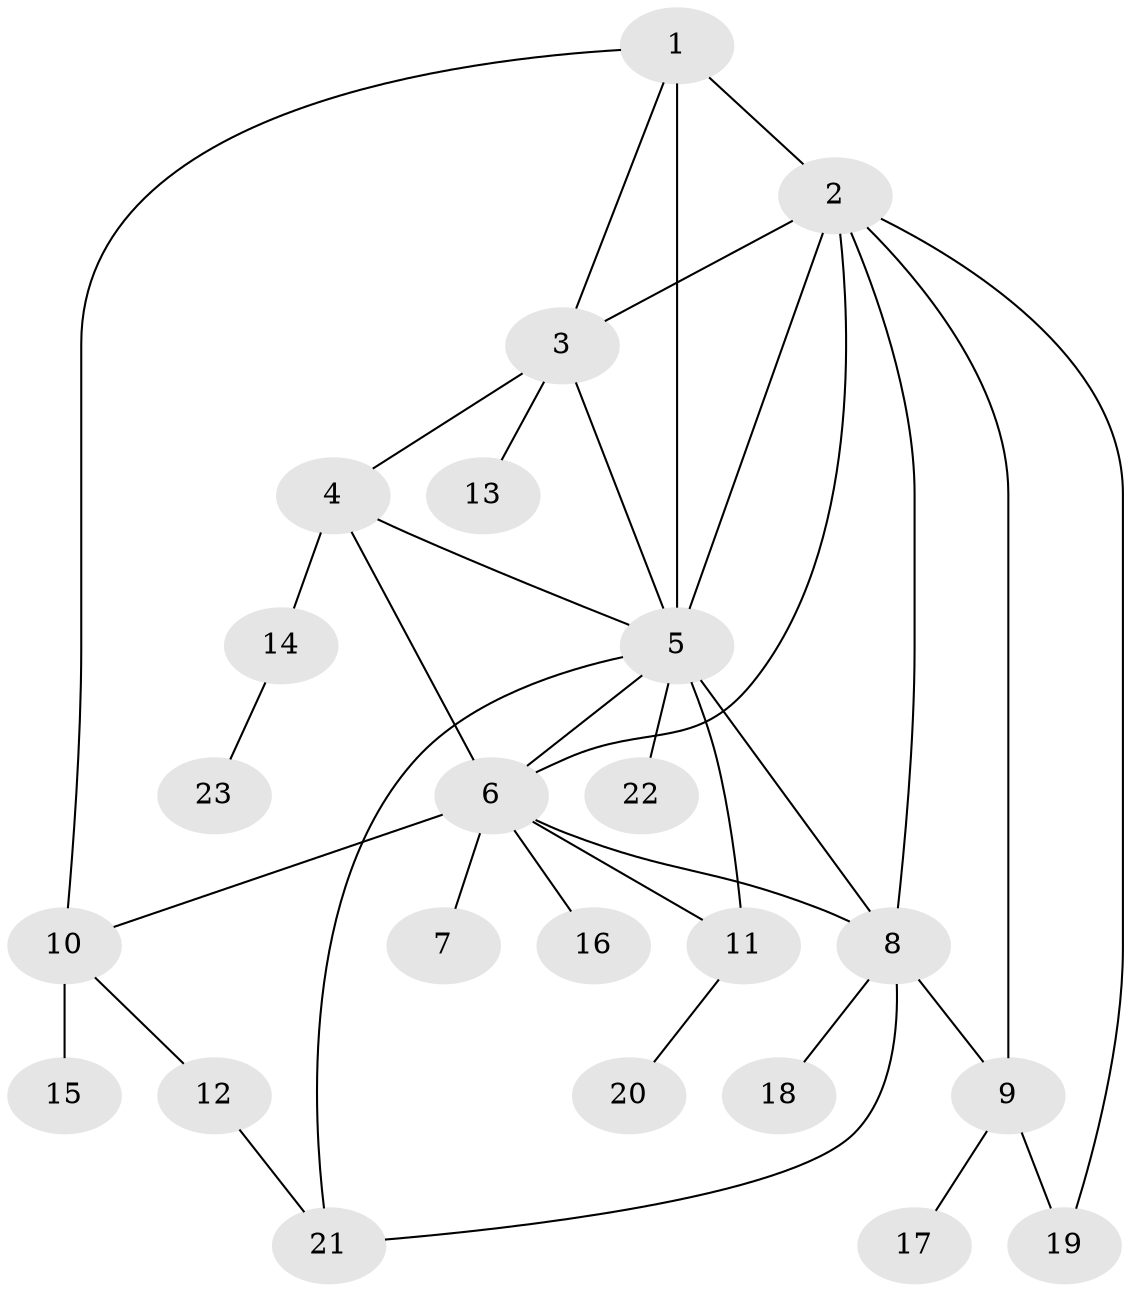 // original degree distribution, {7: 0.05405405405405406, 4: 0.04054054054054054, 6: 0.05405405405405406, 5: 0.05405405405405406, 3: 0.08108108108108109, 8: 0.02702702702702703, 1: 0.4594594594594595, 2: 0.22972972972972974}
// Generated by graph-tools (version 1.1) at 2025/52/03/04/25 22:52:45]
// undirected, 23 vertices, 36 edges
graph export_dot {
  node [color=gray90,style=filled];
  1;
  2;
  3;
  4;
  5;
  6;
  7;
  8;
  9;
  10;
  11;
  12;
  13;
  14;
  15;
  16;
  17;
  18;
  19;
  20;
  21;
  22;
  23;
  1 -- 2 [weight=2.0];
  1 -- 3 [weight=1.0];
  1 -- 5 [weight=1.0];
  1 -- 10 [weight=1.0];
  2 -- 3 [weight=1.0];
  2 -- 5 [weight=1.0];
  2 -- 6 [weight=2.0];
  2 -- 8 [weight=1.0];
  2 -- 9 [weight=1.0];
  2 -- 19 [weight=1.0];
  3 -- 4 [weight=1.0];
  3 -- 5 [weight=1.0];
  3 -- 13 [weight=1.0];
  4 -- 5 [weight=1.0];
  4 -- 6 [weight=1.0];
  4 -- 14 [weight=1.0];
  5 -- 6 [weight=1.0];
  5 -- 8 [weight=3.0];
  5 -- 11 [weight=1.0];
  5 -- 21 [weight=1.0];
  5 -- 22 [weight=1.0];
  6 -- 7 [weight=2.0];
  6 -- 8 [weight=1.0];
  6 -- 10 [weight=1.0];
  6 -- 11 [weight=1.0];
  6 -- 16 [weight=1.0];
  8 -- 9 [weight=1.0];
  8 -- 18 [weight=1.0];
  8 -- 21 [weight=1.0];
  9 -- 17 [weight=1.0];
  9 -- 19 [weight=2.0];
  10 -- 12 [weight=1.0];
  10 -- 15 [weight=4.0];
  11 -- 20 [weight=1.0];
  12 -- 21 [weight=1.0];
  14 -- 23 [weight=1.0];
}
